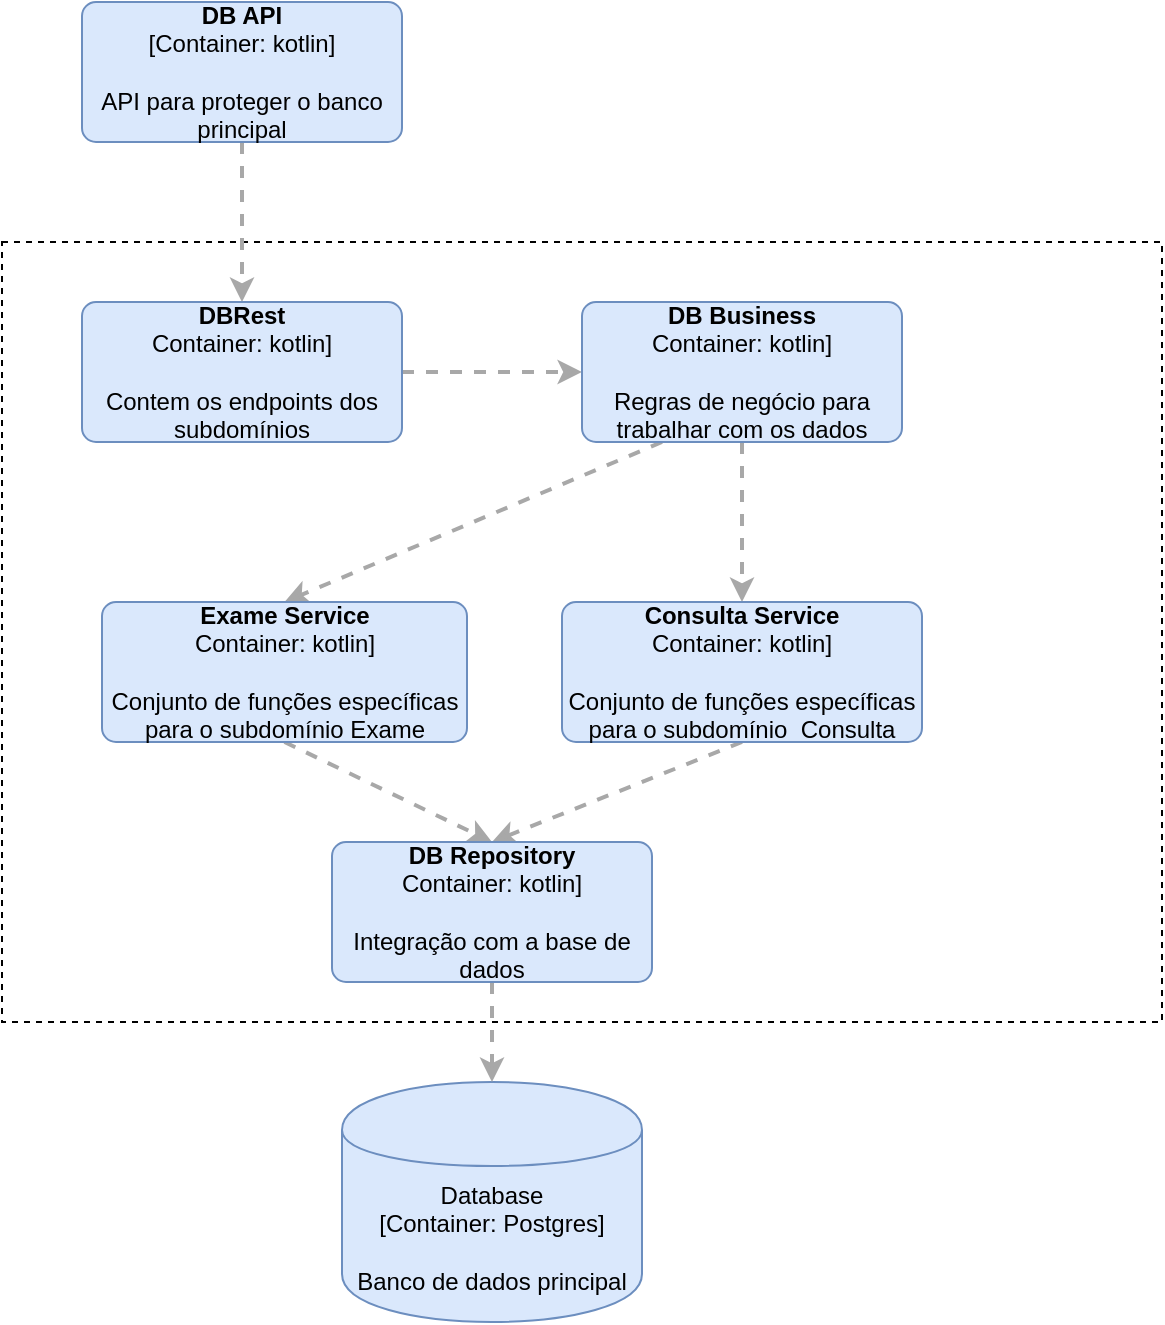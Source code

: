 <mxfile version="13.1.1" type="github">
  <diagram id="3PWGdKsip143NIovn4PM" name="Page-1">
    <mxGraphModel dx="1426" dy="794" grid="1" gridSize="10" guides="1" tooltips="1" connect="1" arrows="1" fold="1" page="1" pageScale="1" pageWidth="827" pageHeight="1169" math="0" shadow="0">
      <root>
        <mxCell id="0" />
        <mxCell id="1" parent="0" />
        <mxCell id="QfPvUI4TpvJAcyxGo5uB-1" value="" style="whiteSpace=wrap;html=1;fillColor=none;dashed=1;" vertex="1" parent="1">
          <mxGeometry x="150" y="420" width="580" height="390" as="geometry" />
        </mxCell>
        <mxCell id="QfPvUI4TpvJAcyxGo5uB-11" style="rounded=0;orthogonalLoop=1;jettySize=auto;html=1;exitX=0.5;exitY=1;exitDx=0;exitDy=0;exitPerimeter=0;strokeColor=#A8A8A8;strokeWidth=2;dashed=1;" edge="1" parent="1" source="QfPvUI4TpvJAcyxGo5uB-2" target="QfPvUI4TpvJAcyxGo5uB-4">
          <mxGeometry relative="1" as="geometry" />
        </mxCell>
        <mxCell id="QfPvUI4TpvJAcyxGo5uB-2" value="&lt;b&gt;DB API&lt;/b&gt;&lt;br&gt;&lt;div&gt;[Container:&amp;nbsp;&lt;span&gt;kotlin&lt;/span&gt;&lt;span&gt;]&lt;/span&gt;&lt;/div&gt;&lt;br&gt;&lt;div&gt;API para proteger o banco principal&lt;/div&gt;" style="rounded=1;whiteSpace=wrap;html=1;labelBackgroundColor=none;fillColor=#dae8fc;fontColor=#000000;align=center;arcSize=10;strokeColor=#6c8ebf;points=[[0.25,0,0],[0.5,0,0],[0.75,0,0],[1,0.25,0],[1,0.5,0],[1,0.75,0],[0.75,1,0],[0.5,1,0],[0.25,1,0],[0,0.75,0],[0,0.5,0],[0,0.25,0]];" vertex="1" parent="1">
          <mxGeometry x="190" y="300" width="160" height="70" as="geometry" />
        </mxCell>
        <mxCell id="QfPvUI4TpvJAcyxGo5uB-3" value="&lt;span&gt;Database&lt;/span&gt;&lt;div&gt;[Container:&amp;nbsp;Postgres]&lt;/div&gt;&lt;br&gt;&lt;div&gt;Banco de dados principal&lt;/div&gt;" style="shape=cylinder;whiteSpace=wrap;html=1;boundedLbl=1;rounded=0;labelBackgroundColor=none;fillColor=#dae8fc;fontSize=12;fontColor=#000000;align=center;strokeColor=#6c8ebf;points=[[0.5,0,0],[1,0.25,0],[1,0.5,0],[1,0.75,0],[0.5,1,0],[0,0.75,0],[0,0.5,0],[0,0.25,0]];" vertex="1" parent="1">
          <mxGeometry x="320" y="840" width="150" height="120" as="geometry" />
        </mxCell>
        <mxCell id="QfPvUI4TpvJAcyxGo5uB-13" style="edgeStyle=none;rounded=0;orthogonalLoop=1;jettySize=auto;html=1;exitX=1;exitY=0.5;exitDx=0;exitDy=0;exitPerimeter=0;entryX=0;entryY=0.5;entryDx=0;entryDy=0;entryPerimeter=0;dashed=1;strokeColor=#A8A8A8;strokeWidth=2;" edge="1" parent="1" source="QfPvUI4TpvJAcyxGo5uB-4" target="QfPvUI4TpvJAcyxGo5uB-6">
          <mxGeometry relative="1" as="geometry" />
        </mxCell>
        <mxCell id="QfPvUI4TpvJAcyxGo5uB-4" value="&lt;span&gt;&lt;b&gt;DBRest&lt;br&gt;&lt;/b&gt;Container:&amp;nbsp;&lt;/span&gt;&lt;span&gt;kotlin&lt;/span&gt;&lt;span&gt;]&lt;/span&gt;&lt;br&gt;&lt;br&gt;&lt;div&gt;Contem os endpoints dos subdomínios&lt;/div&gt;" style="rounded=1;whiteSpace=wrap;html=1;labelBackgroundColor=none;fillColor=#dae8fc;fontColor=#000000;align=center;arcSize=10;strokeColor=#6c8ebf;points=[[0.25,0,0],[0.5,0,0],[0.75,0,0],[1,0.25,0],[1,0.5,0],[1,0.75,0],[0.75,1,0],[0.5,1,0],[0.25,1,0],[0,0.75,0],[0,0.5,0],[0,0.25,0]];" vertex="1" parent="1">
          <mxGeometry x="190" y="450" width="160" height="70" as="geometry" />
        </mxCell>
        <mxCell id="QfPvUI4TpvJAcyxGo5uB-17" style="edgeStyle=none;rounded=0;orthogonalLoop=1;jettySize=auto;html=1;exitX=0.25;exitY=1;exitDx=0;exitDy=0;exitPerimeter=0;entryX=0.5;entryY=0;entryDx=0;entryDy=0;entryPerimeter=0;dashed=1;strokeColor=#A8A8A8;strokeWidth=2;" edge="1" parent="1" source="QfPvUI4TpvJAcyxGo5uB-6" target="QfPvUI4TpvJAcyxGo5uB-7">
          <mxGeometry relative="1" as="geometry" />
        </mxCell>
        <mxCell id="QfPvUI4TpvJAcyxGo5uB-18" style="edgeStyle=none;rounded=0;orthogonalLoop=1;jettySize=auto;html=1;exitX=0.5;exitY=1;exitDx=0;exitDy=0;exitPerimeter=0;entryX=0.5;entryY=0;entryDx=0;entryDy=0;entryPerimeter=0;dashed=1;strokeColor=#A8A8A8;strokeWidth=2;" edge="1" parent="1" source="QfPvUI4TpvJAcyxGo5uB-6" target="QfPvUI4TpvJAcyxGo5uB-8">
          <mxGeometry relative="1" as="geometry" />
        </mxCell>
        <mxCell id="QfPvUI4TpvJAcyxGo5uB-6" value="&lt;span&gt;&lt;b&gt;DB Business&lt;br&gt;&lt;/b&gt;Container:&amp;nbsp;&lt;/span&gt;&lt;span&gt;kotlin&lt;/span&gt;&lt;span&gt;]&lt;/span&gt;&lt;br&gt;&lt;br&gt;&lt;div&gt;Regras de negócio para trabalhar com os dados&lt;/div&gt;" style="rounded=1;whiteSpace=wrap;html=1;labelBackgroundColor=none;fillColor=#dae8fc;fontColor=#000000;align=center;arcSize=10;strokeColor=#6c8ebf;points=[[0.25,0,0],[0.5,0,0],[0.75,0,0],[1,0.25,0],[1,0.5,0],[1,0.75,0],[0.75,1,0],[0.5,1,0],[0.25,1,0],[0,0.75,0],[0,0.5,0],[0,0.25,0]];" vertex="1" parent="1">
          <mxGeometry x="440" y="450" width="160" height="70" as="geometry" />
        </mxCell>
        <mxCell id="QfPvUI4TpvJAcyxGo5uB-14" style="edgeStyle=none;rounded=0;orthogonalLoop=1;jettySize=auto;html=1;exitX=0.5;exitY=1;exitDx=0;exitDy=0;exitPerimeter=0;entryX=0.5;entryY=0;entryDx=0;entryDy=0;entryPerimeter=0;dashed=1;strokeColor=#A8A8A8;strokeWidth=2;" edge="1" parent="1" source="QfPvUI4TpvJAcyxGo5uB-7" target="QfPvUI4TpvJAcyxGo5uB-10">
          <mxGeometry relative="1" as="geometry" />
        </mxCell>
        <mxCell id="QfPvUI4TpvJAcyxGo5uB-7" value="&lt;span&gt;&lt;b&gt;Exame Service&lt;br&gt;&lt;/b&gt;Container:&amp;nbsp;&lt;/span&gt;&lt;span&gt;kotlin&lt;/span&gt;&lt;span&gt;]&lt;/span&gt;&lt;br&gt;&lt;br&gt;&lt;div&gt;Conjunto de funções específicas para o subdomínio Exame&lt;/div&gt;" style="rounded=1;whiteSpace=wrap;html=1;labelBackgroundColor=none;fillColor=#dae8fc;fontColor=#000000;align=center;arcSize=10;strokeColor=#6c8ebf;points=[[0.25,0,0],[0.5,0,0],[0.75,0,0],[1,0.25,0],[1,0.5,0],[1,0.75,0],[0.75,1,0],[0.5,1,0],[0.25,1,0],[0,0.75,0],[0,0.5,0],[0,0.25,0]];" vertex="1" parent="1">
          <mxGeometry x="200" y="600" width="182.5" height="70" as="geometry" />
        </mxCell>
        <mxCell id="QfPvUI4TpvJAcyxGo5uB-15" style="edgeStyle=none;rounded=0;orthogonalLoop=1;jettySize=auto;html=1;exitX=0.5;exitY=1;exitDx=0;exitDy=0;exitPerimeter=0;dashed=1;strokeColor=#A8A8A8;strokeWidth=2;entryX=0.5;entryY=0;entryDx=0;entryDy=0;entryPerimeter=0;" edge="1" parent="1" source="QfPvUI4TpvJAcyxGo5uB-8" target="QfPvUI4TpvJAcyxGo5uB-10">
          <mxGeometry relative="1" as="geometry">
            <mxPoint x="390" y="710" as="targetPoint" />
          </mxGeometry>
        </mxCell>
        <mxCell id="QfPvUI4TpvJAcyxGo5uB-8" value="&lt;span&gt;&lt;b&gt;Consulta Service&lt;br&gt;&lt;/b&gt;Container:&amp;nbsp;&lt;/span&gt;&lt;span&gt;kotlin&lt;/span&gt;&lt;span&gt;]&lt;/span&gt;&lt;br&gt;&lt;br&gt;&lt;div&gt;Conjunto de funções específicas para o subdomínio&amp;nbsp; Consulta&lt;br&gt;&lt;/div&gt;" style="rounded=1;whiteSpace=wrap;html=1;labelBackgroundColor=none;fillColor=#dae8fc;fontColor=#000000;align=center;arcSize=10;strokeColor=#6c8ebf;points=[[0.25,0,0],[0.5,0,0],[0.75,0,0],[1,0.25,0],[1,0.5,0],[1,0.75,0],[0.75,1,0],[0.5,1,0],[0.25,1,0],[0,0.75,0],[0,0.5,0],[0,0.25,0]];" vertex="1" parent="1">
          <mxGeometry x="430" y="600" width="180" height="70" as="geometry" />
        </mxCell>
        <mxCell id="QfPvUI4TpvJAcyxGo5uB-16" style="edgeStyle=none;rounded=0;orthogonalLoop=1;jettySize=auto;html=1;exitX=0.5;exitY=1;exitDx=0;exitDy=0;exitPerimeter=0;entryX=0.5;entryY=0;entryDx=0;entryDy=0;entryPerimeter=0;dashed=1;strokeColor=#A8A8A8;strokeWidth=2;" edge="1" parent="1" source="QfPvUI4TpvJAcyxGo5uB-10" target="QfPvUI4TpvJAcyxGo5uB-3">
          <mxGeometry relative="1" as="geometry" />
        </mxCell>
        <mxCell id="QfPvUI4TpvJAcyxGo5uB-10" value="&lt;span&gt;&lt;b&gt;DB Repository&lt;br&gt;&lt;/b&gt;Container:&amp;nbsp;&lt;/span&gt;&lt;span&gt;kotlin&lt;/span&gt;&lt;span&gt;]&lt;/span&gt;&lt;br&gt;&lt;br&gt;&lt;div&gt;Integração com a base de dados&lt;/div&gt;" style="rounded=1;whiteSpace=wrap;html=1;labelBackgroundColor=none;fillColor=#dae8fc;fontColor=#000000;align=center;arcSize=10;strokeColor=#6c8ebf;points=[[0.25,0,0],[0.5,0,0],[0.75,0,0],[1,0.25,0],[1,0.5,0],[1,0.75,0],[0.75,1,0],[0.5,1,0],[0.25,1,0],[0,0.75,0],[0,0.5,0],[0,0.25,0]];" vertex="1" parent="1">
          <mxGeometry x="315" y="720" width="160" height="70" as="geometry" />
        </mxCell>
      </root>
    </mxGraphModel>
  </diagram>
</mxfile>
